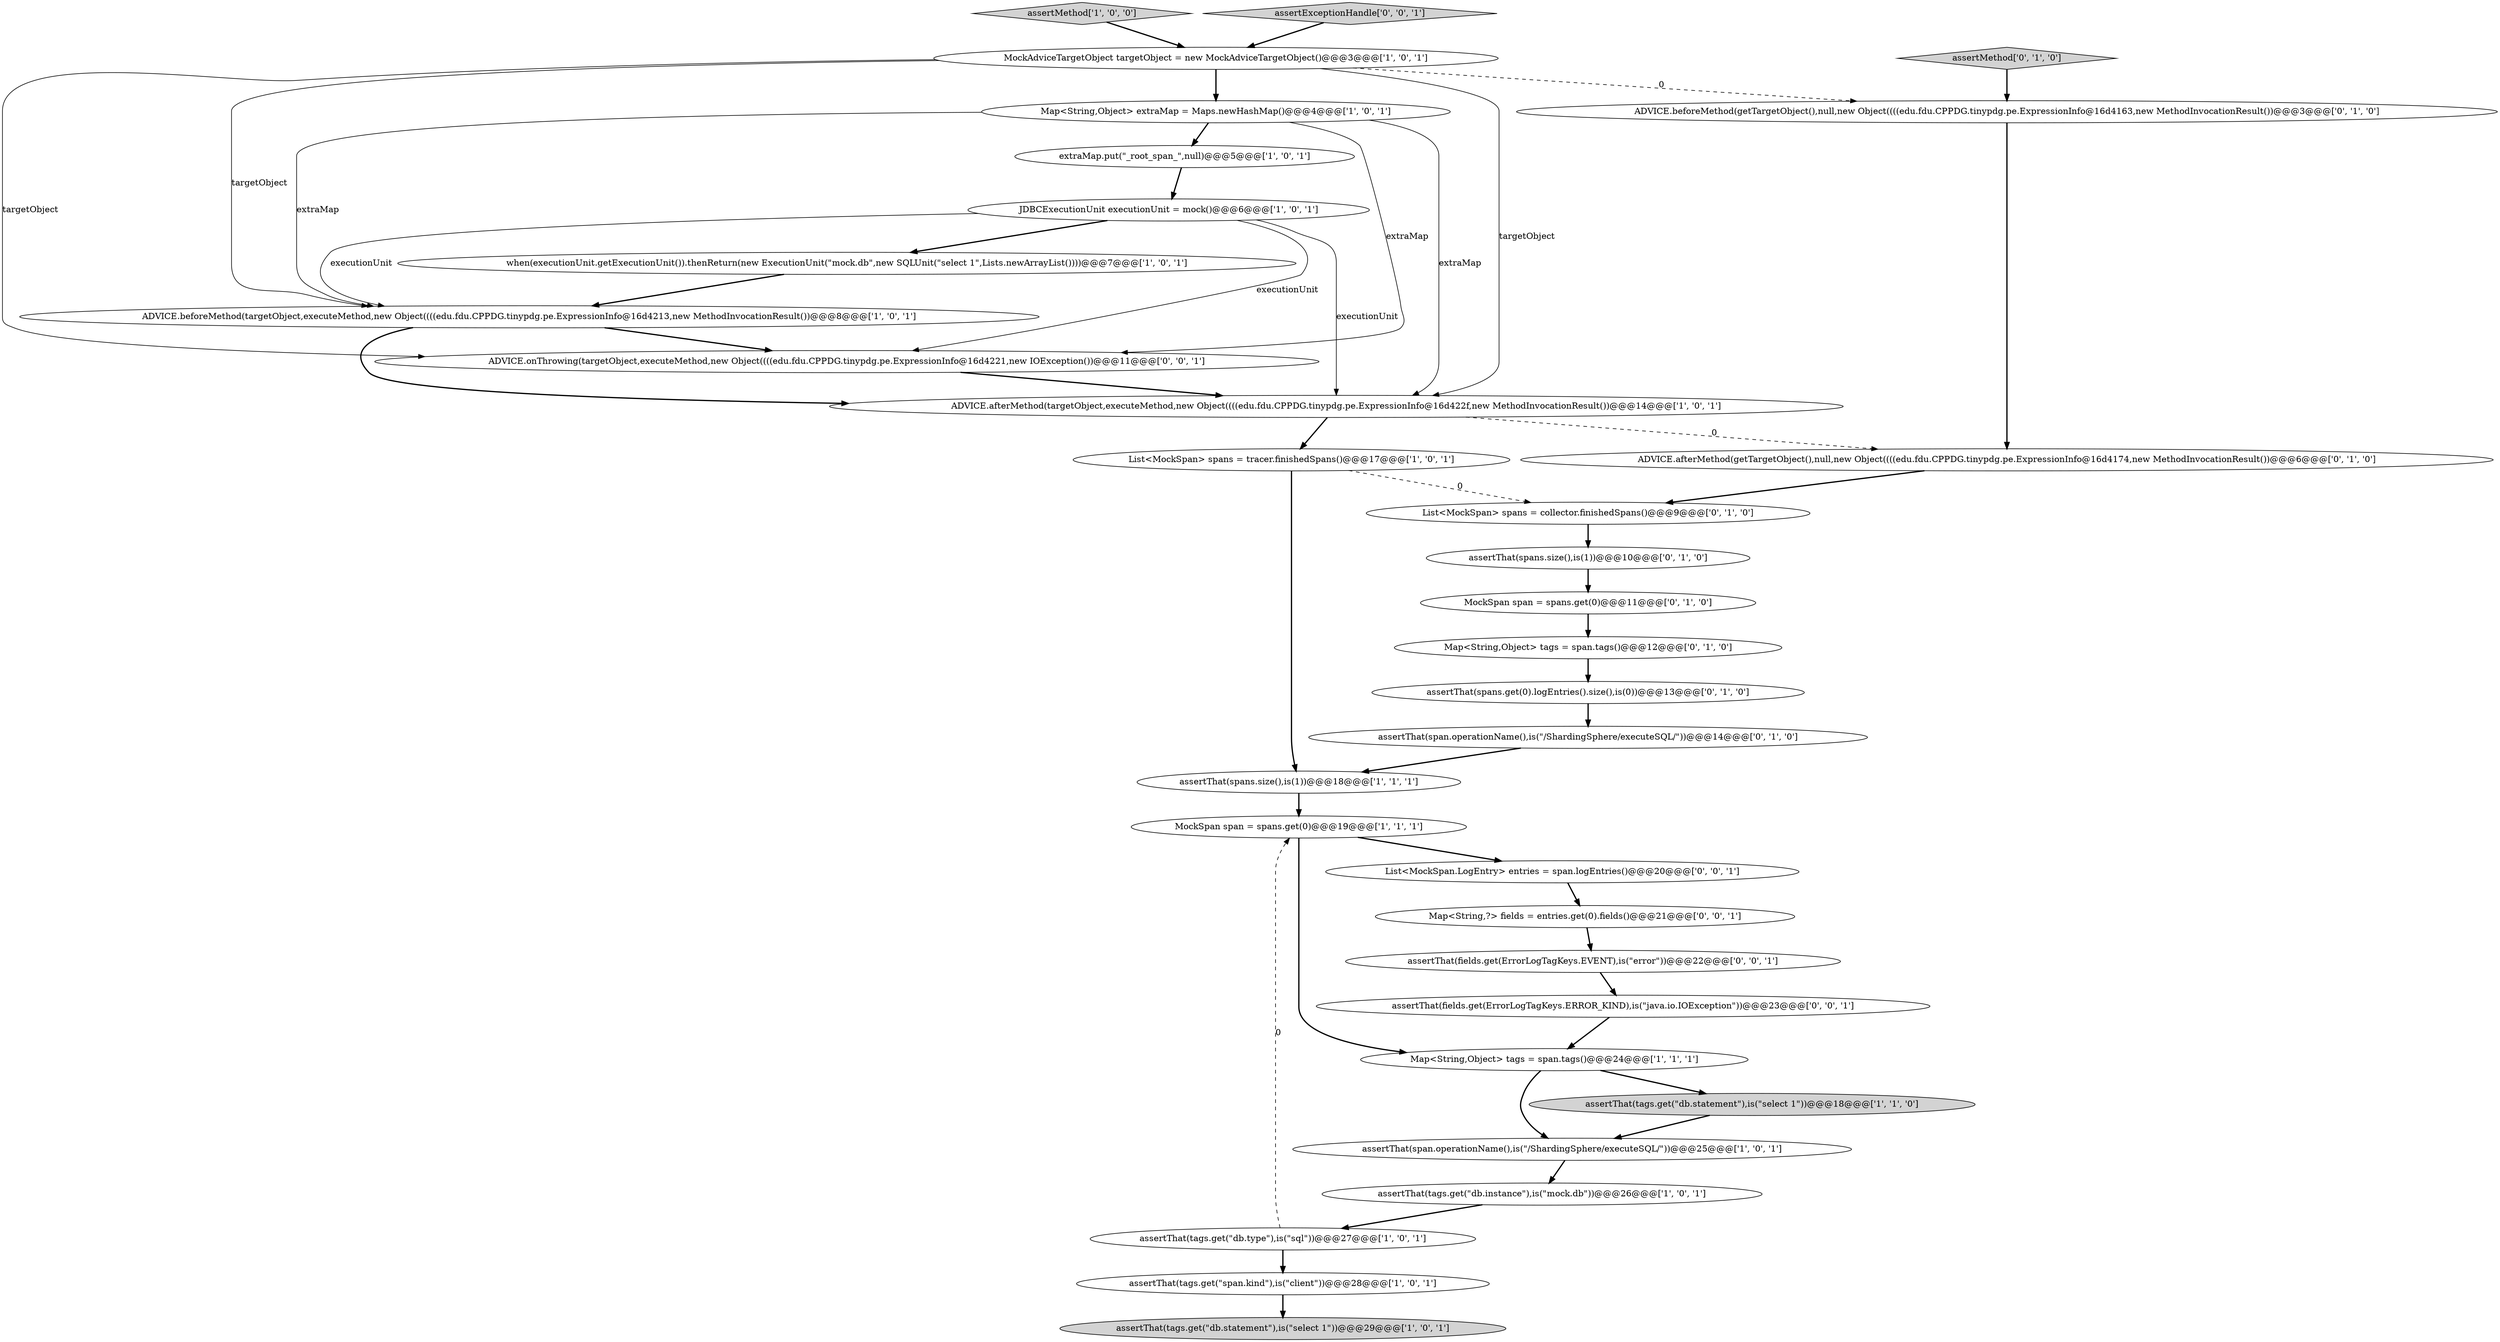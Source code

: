 digraph {
11 [style = filled, label = "when(executionUnit.getExecutionUnit()).thenReturn(new ExecutionUnit(\"mock.db\",new SQLUnit(\"select 1\",Lists.newArrayList())))@@@7@@@['1', '0', '1']", fillcolor = white, shape = ellipse image = "AAA0AAABBB1BBB"];
32 [style = filled, label = "ADVICE.onThrowing(targetObject,executeMethod,new Object((((edu.fdu.CPPDG.tinypdg.pe.ExpressionInfo@16d4221,new IOException())@@@11@@@['0', '0', '1']", fillcolor = white, shape = ellipse image = "AAA0AAABBB3BBB"];
2 [style = filled, label = "assertThat(tags.get(\"db.type\"),is(\"sql\"))@@@27@@@['1', '0', '1']", fillcolor = white, shape = ellipse image = "AAA0AAABBB1BBB"];
20 [style = filled, label = "ADVICE.afterMethod(getTargetObject(),null,new Object((((edu.fdu.CPPDG.tinypdg.pe.ExpressionInfo@16d4174,new MethodInvocationResult())@@@6@@@['0', '1', '0']", fillcolor = white, shape = ellipse image = "AAA1AAABBB2BBB"];
0 [style = filled, label = "extraMap.put(\"_root_span_\",null)@@@5@@@['1', '0', '1']", fillcolor = white, shape = ellipse image = "AAA0AAABBB1BBB"];
24 [style = filled, label = "assertThat(spans.size(),is(1))@@@10@@@['0', '1', '0']", fillcolor = white, shape = ellipse image = "AAA0AAABBB2BBB"];
26 [style = filled, label = "Map<String,Object> tags = span.tags()@@@12@@@['0', '1', '0']", fillcolor = white, shape = ellipse image = "AAA0AAABBB2BBB"];
5 [style = filled, label = "ADVICE.beforeMethod(targetObject,executeMethod,new Object((((edu.fdu.CPPDG.tinypdg.pe.ExpressionInfo@16d4213,new MethodInvocationResult())@@@8@@@['1', '0', '1']", fillcolor = white, shape = ellipse image = "AAA0AAABBB1BBB"];
6 [style = filled, label = "assertThat(spans.size(),is(1))@@@18@@@['1', '1', '1']", fillcolor = white, shape = ellipse image = "AAA0AAABBB1BBB"];
8 [style = filled, label = "assertThat(tags.get(\"span.kind\"),is(\"client\"))@@@28@@@['1', '0', '1']", fillcolor = white, shape = ellipse image = "AAA0AAABBB1BBB"];
10 [style = filled, label = "assertMethod['1', '0', '0']", fillcolor = lightgray, shape = diamond image = "AAA0AAABBB1BBB"];
16 [style = filled, label = "assertThat(tags.get(\"db.statement\"),is(\"select 1\"))@@@29@@@['1', '0', '1']", fillcolor = lightgray, shape = ellipse image = "AAA0AAABBB1BBB"];
4 [style = filled, label = "Map<String,Object> tags = span.tags()@@@24@@@['1', '1', '1']", fillcolor = white, shape = ellipse image = "AAA0AAABBB1BBB"];
7 [style = filled, label = "List<MockSpan> spans = tracer.finishedSpans()@@@17@@@['1', '0', '1']", fillcolor = white, shape = ellipse image = "AAA0AAABBB1BBB"];
12 [style = filled, label = "ADVICE.afterMethod(targetObject,executeMethod,new Object((((edu.fdu.CPPDG.tinypdg.pe.ExpressionInfo@16d422f,new MethodInvocationResult())@@@14@@@['1', '0', '1']", fillcolor = white, shape = ellipse image = "AAA0AAABBB1BBB"];
3 [style = filled, label = "assertThat(tags.get(\"db.statement\"),is(\"select 1\"))@@@18@@@['1', '1', '0']", fillcolor = lightgray, shape = ellipse image = "AAA0AAABBB1BBB"];
27 [style = filled, label = "Map<String,?> fields = entries.get(0).fields()@@@21@@@['0', '0', '1']", fillcolor = white, shape = ellipse image = "AAA0AAABBB3BBB"];
29 [style = filled, label = "assertThat(fields.get(ErrorLogTagKeys.ERROR_KIND),is(\"java.io.IOException\"))@@@23@@@['0', '0', '1']", fillcolor = white, shape = ellipse image = "AAA0AAABBB3BBB"];
25 [style = filled, label = "assertThat(spans.get(0).logEntries().size(),is(0))@@@13@@@['0', '1', '0']", fillcolor = white, shape = ellipse image = "AAA0AAABBB2BBB"];
17 [style = filled, label = "assertThat(tags.get(\"db.instance\"),is(\"mock.db\"))@@@26@@@['1', '0', '1']", fillcolor = white, shape = ellipse image = "AAA0AAABBB1BBB"];
23 [style = filled, label = "List<MockSpan> spans = collector.finishedSpans()@@@9@@@['0', '1', '0']", fillcolor = white, shape = ellipse image = "AAA1AAABBB2BBB"];
31 [style = filled, label = "assertThat(fields.get(ErrorLogTagKeys.EVENT),is(\"error\"))@@@22@@@['0', '0', '1']", fillcolor = white, shape = ellipse image = "AAA0AAABBB3BBB"];
1 [style = filled, label = "MockAdviceTargetObject targetObject = new MockAdviceTargetObject()@@@3@@@['1', '0', '1']", fillcolor = white, shape = ellipse image = "AAA0AAABBB1BBB"];
22 [style = filled, label = "ADVICE.beforeMethod(getTargetObject(),null,new Object((((edu.fdu.CPPDG.tinypdg.pe.ExpressionInfo@16d4163,new MethodInvocationResult())@@@3@@@['0', '1', '0']", fillcolor = white, shape = ellipse image = "AAA1AAABBB2BBB"];
14 [style = filled, label = "JDBCExecutionUnit executionUnit = mock()@@@6@@@['1', '0', '1']", fillcolor = white, shape = ellipse image = "AAA0AAABBB1BBB"];
21 [style = filled, label = "MockSpan span = spans.get(0)@@@11@@@['0', '1', '0']", fillcolor = white, shape = ellipse image = "AAA0AAABBB2BBB"];
9 [style = filled, label = "Map<String,Object> extraMap = Maps.newHashMap()@@@4@@@['1', '0', '1']", fillcolor = white, shape = ellipse image = "AAA0AAABBB1BBB"];
15 [style = filled, label = "MockSpan span = spans.get(0)@@@19@@@['1', '1', '1']", fillcolor = white, shape = ellipse image = "AAA0AAABBB1BBB"];
13 [style = filled, label = "assertThat(span.operationName(),is(\"/ShardingSphere/executeSQL/\"))@@@25@@@['1', '0', '1']", fillcolor = white, shape = ellipse image = "AAA0AAABBB1BBB"];
19 [style = filled, label = "assertMethod['0', '1', '0']", fillcolor = lightgray, shape = diamond image = "AAA0AAABBB2BBB"];
28 [style = filled, label = "assertExceptionHandle['0', '0', '1']", fillcolor = lightgray, shape = diamond image = "AAA0AAABBB3BBB"];
30 [style = filled, label = "List<MockSpan.LogEntry> entries = span.logEntries()@@@20@@@['0', '0', '1']", fillcolor = white, shape = ellipse image = "AAA0AAABBB3BBB"];
18 [style = filled, label = "assertThat(span.operationName(),is(\"/ShardingSphere/executeSQL/\"))@@@14@@@['0', '1', '0']", fillcolor = white, shape = ellipse image = "AAA0AAABBB2BBB"];
8->16 [style = bold, label=""];
24->21 [style = bold, label=""];
14->32 [style = solid, label="executionUnit"];
12->7 [style = bold, label=""];
20->23 [style = bold, label=""];
15->30 [style = bold, label=""];
32->12 [style = bold, label=""];
1->9 [style = bold, label=""];
9->32 [style = solid, label="extraMap"];
23->24 [style = bold, label=""];
6->15 [style = bold, label=""];
13->17 [style = bold, label=""];
1->22 [style = dashed, label="0"];
1->5 [style = solid, label="targetObject"];
15->4 [style = bold, label=""];
7->6 [style = bold, label=""];
29->4 [style = bold, label=""];
19->22 [style = bold, label=""];
9->0 [style = bold, label=""];
22->20 [style = bold, label=""];
5->32 [style = bold, label=""];
25->18 [style = bold, label=""];
14->11 [style = bold, label=""];
2->15 [style = dashed, label="0"];
3->13 [style = bold, label=""];
1->12 [style = solid, label="targetObject"];
2->8 [style = bold, label=""];
30->27 [style = bold, label=""];
10->1 [style = bold, label=""];
26->25 [style = bold, label=""];
14->5 [style = solid, label="executionUnit"];
7->23 [style = dashed, label="0"];
28->1 [style = bold, label=""];
1->32 [style = solid, label="targetObject"];
21->26 [style = bold, label=""];
9->5 [style = solid, label="extraMap"];
4->13 [style = bold, label=""];
5->12 [style = bold, label=""];
31->29 [style = bold, label=""];
12->20 [style = dashed, label="0"];
0->14 [style = bold, label=""];
4->3 [style = bold, label=""];
14->12 [style = solid, label="executionUnit"];
27->31 [style = bold, label=""];
18->6 [style = bold, label=""];
11->5 [style = bold, label=""];
9->12 [style = solid, label="extraMap"];
17->2 [style = bold, label=""];
}
